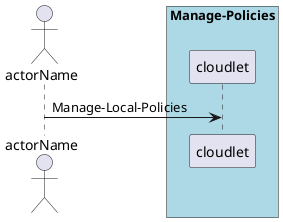 @startuml
Actor "actorName" as A

box "Manage-Policies" #lightblue
participant "cloudlet" as S
A -> S : Manage-Local-Policies
end box

@enduml
